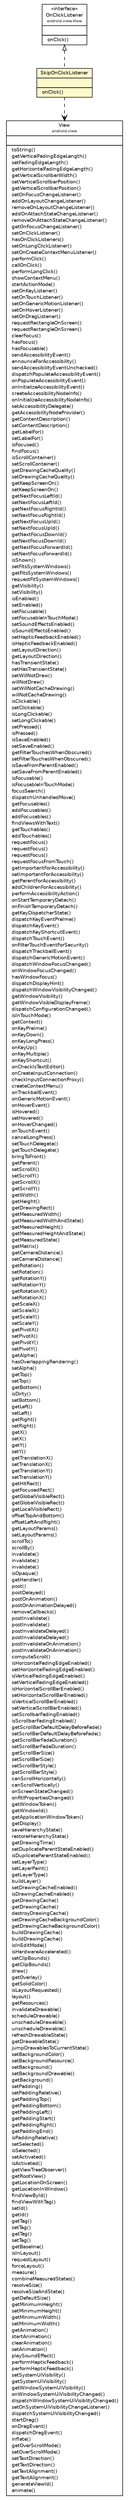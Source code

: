 #!/usr/local/bin/dot
#
# Class diagram 
# Generated by UMLGraph version 5.2 (http://www.umlgraph.org/)
#

digraph G {
	edge [fontname="Helvetica",fontsize=10,labelfontname="Helvetica",labelfontsize=10];
	node [fontname="Helvetica",fontsize=10,shape=plaintext];
	nodesep=0.25;
	ranksep=0.5;
	// com.heyzap.sdk.PreMarketDialog.SkipOnClickListener
	c1065 [label=<<table title="com.heyzap.sdk.PreMarketDialog.SkipOnClickListener" border="0" cellborder="1" cellspacing="0" cellpadding="2" port="p" bgcolor="lemonChiffon" href="./PreMarketDialog.SkipOnClickListener.html">
		<tr><td><table border="0" cellspacing="0" cellpadding="1">
<tr><td align="center" balign="center"> SkipOnClickListener </td></tr>
		</table></td></tr>
		<tr><td><table border="0" cellspacing="0" cellpadding="1">
<tr><td align="left" balign="left">  </td></tr>
		</table></td></tr>
		<tr><td><table border="0" cellspacing="0" cellpadding="1">
<tr><td align="left" balign="left">  onClick() </td></tr>
		</table></td></tr>
		</table>>, fontname="Helvetica", fontcolor="black", fontsize=9.0];
	//com.heyzap.sdk.PreMarketDialog.SkipOnClickListener implements android.view.View.OnClickListener
	c1153:p -> c1065:p [dir=back,arrowtail=empty,style=dashed];
	// com.heyzap.sdk.PreMarketDialog.SkipOnClickListener DEPEND android.view.View
	c1065:p -> c1154:p [taillabel="", label="", headlabel="", fontname="Helvetica", fontcolor="black", fontsize=10.0, color="black", arrowhead=open, style=dashed];
	// android.view.View
	c1154 [label=<<table title="android.view.View" border="0" cellborder="1" cellspacing="0" cellpadding="2" port="p" href="http://java.sun.com/j2se/1.4.2/docs/api/android/view/View.html">
		<tr><td><table border="0" cellspacing="0" cellpadding="1">
<tr><td align="center" balign="center"> View </td></tr>
<tr><td align="center" balign="center"><font point-size="7.0"> android.view </font></td></tr>
		</table></td></tr>
		<tr><td><table border="0" cellspacing="0" cellpadding="1">
<tr><td align="left" balign="left">  </td></tr>
		</table></td></tr>
		<tr><td><table border="0" cellspacing="0" cellpadding="1">
<tr><td align="left" balign="left">  toString() </td></tr>
<tr><td align="left" balign="left">  getVerticalFadingEdgeLength() </td></tr>
<tr><td align="left" balign="left">  setFadingEdgeLength() </td></tr>
<tr><td align="left" balign="left">  getHorizontalFadingEdgeLength() </td></tr>
<tr><td align="left" balign="left">  getVerticalScrollbarWidth() </td></tr>
<tr><td align="left" balign="left">  setVerticalScrollbarPosition() </td></tr>
<tr><td align="left" balign="left">  getVerticalScrollbarPosition() </td></tr>
<tr><td align="left" balign="left">  setOnFocusChangeListener() </td></tr>
<tr><td align="left" balign="left">  addOnLayoutChangeListener() </td></tr>
<tr><td align="left" balign="left">  removeOnLayoutChangeListener() </td></tr>
<tr><td align="left" balign="left">  addOnAttachStateChangeListener() </td></tr>
<tr><td align="left" balign="left">  removeOnAttachStateChangeListener() </td></tr>
<tr><td align="left" balign="left">  getOnFocusChangeListener() </td></tr>
<tr><td align="left" balign="left">  setOnClickListener() </td></tr>
<tr><td align="left" balign="left">  hasOnClickListeners() </td></tr>
<tr><td align="left" balign="left">  setOnLongClickListener() </td></tr>
<tr><td align="left" balign="left">  setOnCreateContextMenuListener() </td></tr>
<tr><td align="left" balign="left">  performClick() </td></tr>
<tr><td align="left" balign="left">  callOnClick() </td></tr>
<tr><td align="left" balign="left">  performLongClick() </td></tr>
<tr><td align="left" balign="left">  showContextMenu() </td></tr>
<tr><td align="left" balign="left">  startActionMode() </td></tr>
<tr><td align="left" balign="left">  setOnKeyListener() </td></tr>
<tr><td align="left" balign="left">  setOnTouchListener() </td></tr>
<tr><td align="left" balign="left">  setOnGenericMotionListener() </td></tr>
<tr><td align="left" balign="left">  setOnHoverListener() </td></tr>
<tr><td align="left" balign="left">  setOnDragListener() </td></tr>
<tr><td align="left" balign="left">  requestRectangleOnScreen() </td></tr>
<tr><td align="left" balign="left">  requestRectangleOnScreen() </td></tr>
<tr><td align="left" balign="left">  clearFocus() </td></tr>
<tr><td align="left" balign="left">  hasFocus() </td></tr>
<tr><td align="left" balign="left">  hasFocusable() </td></tr>
<tr><td align="left" balign="left">  sendAccessibilityEvent() </td></tr>
<tr><td align="left" balign="left">  announceForAccessibility() </td></tr>
<tr><td align="left" balign="left">  sendAccessibilityEventUnchecked() </td></tr>
<tr><td align="left" balign="left">  dispatchPopulateAccessibilityEvent() </td></tr>
<tr><td align="left" balign="left">  onPopulateAccessibilityEvent() </td></tr>
<tr><td align="left" balign="left">  onInitializeAccessibilityEvent() </td></tr>
<tr><td align="left" balign="left">  createAccessibilityNodeInfo() </td></tr>
<tr><td align="left" balign="left">  onInitializeAccessibilityNodeInfo() </td></tr>
<tr><td align="left" balign="left">  setAccessibilityDelegate() </td></tr>
<tr><td align="left" balign="left">  getAccessibilityNodeProvider() </td></tr>
<tr><td align="left" balign="left">  getContentDescription() </td></tr>
<tr><td align="left" balign="left">  setContentDescription() </td></tr>
<tr><td align="left" balign="left">  getLabelFor() </td></tr>
<tr><td align="left" balign="left">  setLabelFor() </td></tr>
<tr><td align="left" balign="left">  isFocused() </td></tr>
<tr><td align="left" balign="left">  findFocus() </td></tr>
<tr><td align="left" balign="left">  isScrollContainer() </td></tr>
<tr><td align="left" balign="left">  setScrollContainer() </td></tr>
<tr><td align="left" balign="left">  getDrawingCacheQuality() </td></tr>
<tr><td align="left" balign="left">  setDrawingCacheQuality() </td></tr>
<tr><td align="left" balign="left">  getKeepScreenOn() </td></tr>
<tr><td align="left" balign="left">  setKeepScreenOn() </td></tr>
<tr><td align="left" balign="left">  getNextFocusLeftId() </td></tr>
<tr><td align="left" balign="left">  setNextFocusLeftId() </td></tr>
<tr><td align="left" balign="left">  getNextFocusRightId() </td></tr>
<tr><td align="left" balign="left">  setNextFocusRightId() </td></tr>
<tr><td align="left" balign="left">  getNextFocusUpId() </td></tr>
<tr><td align="left" balign="left">  setNextFocusUpId() </td></tr>
<tr><td align="left" balign="left">  getNextFocusDownId() </td></tr>
<tr><td align="left" balign="left">  setNextFocusDownId() </td></tr>
<tr><td align="left" balign="left">  getNextFocusForwardId() </td></tr>
<tr><td align="left" balign="left">  setNextFocusForwardId() </td></tr>
<tr><td align="left" balign="left">  isShown() </td></tr>
<tr><td align="left" balign="left">  setFitsSystemWindows() </td></tr>
<tr><td align="left" balign="left">  getFitsSystemWindows() </td></tr>
<tr><td align="left" balign="left">  requestFitSystemWindows() </td></tr>
<tr><td align="left" balign="left">  getVisibility() </td></tr>
<tr><td align="left" balign="left">  setVisibility() </td></tr>
<tr><td align="left" balign="left">  isEnabled() </td></tr>
<tr><td align="left" balign="left">  setEnabled() </td></tr>
<tr><td align="left" balign="left">  setFocusable() </td></tr>
<tr><td align="left" balign="left">  setFocusableInTouchMode() </td></tr>
<tr><td align="left" balign="left">  setSoundEffectsEnabled() </td></tr>
<tr><td align="left" balign="left">  isSoundEffectsEnabled() </td></tr>
<tr><td align="left" balign="left">  setHapticFeedbackEnabled() </td></tr>
<tr><td align="left" balign="left">  isHapticFeedbackEnabled() </td></tr>
<tr><td align="left" balign="left">  setLayoutDirection() </td></tr>
<tr><td align="left" balign="left">  getLayoutDirection() </td></tr>
<tr><td align="left" balign="left">  hasTransientState() </td></tr>
<tr><td align="left" balign="left">  setHasTransientState() </td></tr>
<tr><td align="left" balign="left">  setWillNotDraw() </td></tr>
<tr><td align="left" balign="left">  willNotDraw() </td></tr>
<tr><td align="left" balign="left">  setWillNotCacheDrawing() </td></tr>
<tr><td align="left" balign="left">  willNotCacheDrawing() </td></tr>
<tr><td align="left" balign="left">  isClickable() </td></tr>
<tr><td align="left" balign="left">  setClickable() </td></tr>
<tr><td align="left" balign="left">  isLongClickable() </td></tr>
<tr><td align="left" balign="left">  setLongClickable() </td></tr>
<tr><td align="left" balign="left">  setPressed() </td></tr>
<tr><td align="left" balign="left">  isPressed() </td></tr>
<tr><td align="left" balign="left">  isSaveEnabled() </td></tr>
<tr><td align="left" balign="left">  setSaveEnabled() </td></tr>
<tr><td align="left" balign="left">  getFilterTouchesWhenObscured() </td></tr>
<tr><td align="left" balign="left">  setFilterTouchesWhenObscured() </td></tr>
<tr><td align="left" balign="left">  isSaveFromParentEnabled() </td></tr>
<tr><td align="left" balign="left">  setSaveFromParentEnabled() </td></tr>
<tr><td align="left" balign="left">  isFocusable() </td></tr>
<tr><td align="left" balign="left">  isFocusableInTouchMode() </td></tr>
<tr><td align="left" balign="left">  focusSearch() </td></tr>
<tr><td align="left" balign="left">  dispatchUnhandledMove() </td></tr>
<tr><td align="left" balign="left">  getFocusables() </td></tr>
<tr><td align="left" balign="left">  addFocusables() </td></tr>
<tr><td align="left" balign="left">  addFocusables() </td></tr>
<tr><td align="left" balign="left">  findViewsWithText() </td></tr>
<tr><td align="left" balign="left">  getTouchables() </td></tr>
<tr><td align="left" balign="left">  addTouchables() </td></tr>
<tr><td align="left" balign="left">  requestFocus() </td></tr>
<tr><td align="left" balign="left">  requestFocus() </td></tr>
<tr><td align="left" balign="left">  requestFocus() </td></tr>
<tr><td align="left" balign="left">  requestFocusFromTouch() </td></tr>
<tr><td align="left" balign="left">  getImportantForAccessibility() </td></tr>
<tr><td align="left" balign="left">  setImportantForAccessibility() </td></tr>
<tr><td align="left" balign="left">  getParentForAccessibility() </td></tr>
<tr><td align="left" balign="left">  addChildrenForAccessibility() </td></tr>
<tr><td align="left" balign="left">  performAccessibilityAction() </td></tr>
<tr><td align="left" balign="left">  onStartTemporaryDetach() </td></tr>
<tr><td align="left" balign="left">  onFinishTemporaryDetach() </td></tr>
<tr><td align="left" balign="left">  getKeyDispatcherState() </td></tr>
<tr><td align="left" balign="left">  dispatchKeyEventPreIme() </td></tr>
<tr><td align="left" balign="left">  dispatchKeyEvent() </td></tr>
<tr><td align="left" balign="left">  dispatchKeyShortcutEvent() </td></tr>
<tr><td align="left" balign="left">  dispatchTouchEvent() </td></tr>
<tr><td align="left" balign="left">  onFilterTouchEventForSecurity() </td></tr>
<tr><td align="left" balign="left">  dispatchTrackballEvent() </td></tr>
<tr><td align="left" balign="left">  dispatchGenericMotionEvent() </td></tr>
<tr><td align="left" balign="left">  dispatchWindowFocusChanged() </td></tr>
<tr><td align="left" balign="left">  onWindowFocusChanged() </td></tr>
<tr><td align="left" balign="left">  hasWindowFocus() </td></tr>
<tr><td align="left" balign="left">  dispatchDisplayHint() </td></tr>
<tr><td align="left" balign="left">  dispatchWindowVisibilityChanged() </td></tr>
<tr><td align="left" balign="left">  getWindowVisibility() </td></tr>
<tr><td align="left" balign="left">  getWindowVisibleDisplayFrame() </td></tr>
<tr><td align="left" balign="left">  dispatchConfigurationChanged() </td></tr>
<tr><td align="left" balign="left">  isInTouchMode() </td></tr>
<tr><td align="left" balign="left">  getContext() </td></tr>
<tr><td align="left" balign="left">  onKeyPreIme() </td></tr>
<tr><td align="left" balign="left">  onKeyDown() </td></tr>
<tr><td align="left" balign="left">  onKeyLongPress() </td></tr>
<tr><td align="left" balign="left">  onKeyUp() </td></tr>
<tr><td align="left" balign="left">  onKeyMultiple() </td></tr>
<tr><td align="left" balign="left">  onKeyShortcut() </td></tr>
<tr><td align="left" balign="left">  onCheckIsTextEditor() </td></tr>
<tr><td align="left" balign="left">  onCreateInputConnection() </td></tr>
<tr><td align="left" balign="left">  checkInputConnectionProxy() </td></tr>
<tr><td align="left" balign="left">  createContextMenu() </td></tr>
<tr><td align="left" balign="left">  onTrackballEvent() </td></tr>
<tr><td align="left" balign="left">  onGenericMotionEvent() </td></tr>
<tr><td align="left" balign="left">  onHoverEvent() </td></tr>
<tr><td align="left" balign="left">  isHovered() </td></tr>
<tr><td align="left" balign="left">  setHovered() </td></tr>
<tr><td align="left" balign="left">  onHoverChanged() </td></tr>
<tr><td align="left" balign="left">  onTouchEvent() </td></tr>
<tr><td align="left" balign="left">  cancelLongPress() </td></tr>
<tr><td align="left" balign="left">  setTouchDelegate() </td></tr>
<tr><td align="left" balign="left">  getTouchDelegate() </td></tr>
<tr><td align="left" balign="left">  bringToFront() </td></tr>
<tr><td align="left" balign="left">  getParent() </td></tr>
<tr><td align="left" balign="left">  setScrollX() </td></tr>
<tr><td align="left" balign="left">  setScrollY() </td></tr>
<tr><td align="left" balign="left">  getScrollX() </td></tr>
<tr><td align="left" balign="left">  getScrollY() </td></tr>
<tr><td align="left" balign="left">  getWidth() </td></tr>
<tr><td align="left" balign="left">  getHeight() </td></tr>
<tr><td align="left" balign="left">  getDrawingRect() </td></tr>
<tr><td align="left" balign="left">  getMeasuredWidth() </td></tr>
<tr><td align="left" balign="left">  getMeasuredWidthAndState() </td></tr>
<tr><td align="left" balign="left">  getMeasuredHeight() </td></tr>
<tr><td align="left" balign="left">  getMeasuredHeightAndState() </td></tr>
<tr><td align="left" balign="left">  getMeasuredState() </td></tr>
<tr><td align="left" balign="left">  getMatrix() </td></tr>
<tr><td align="left" balign="left">  getCameraDistance() </td></tr>
<tr><td align="left" balign="left">  setCameraDistance() </td></tr>
<tr><td align="left" balign="left">  getRotation() </td></tr>
<tr><td align="left" balign="left">  setRotation() </td></tr>
<tr><td align="left" balign="left">  getRotationY() </td></tr>
<tr><td align="left" balign="left">  setRotationY() </td></tr>
<tr><td align="left" balign="left">  getRotationX() </td></tr>
<tr><td align="left" balign="left">  setRotationX() </td></tr>
<tr><td align="left" balign="left">  getScaleX() </td></tr>
<tr><td align="left" balign="left">  setScaleX() </td></tr>
<tr><td align="left" balign="left">  getScaleY() </td></tr>
<tr><td align="left" balign="left">  setScaleY() </td></tr>
<tr><td align="left" balign="left">  getPivotX() </td></tr>
<tr><td align="left" balign="left">  setPivotX() </td></tr>
<tr><td align="left" balign="left">  getPivotY() </td></tr>
<tr><td align="left" balign="left">  setPivotY() </td></tr>
<tr><td align="left" balign="left">  getAlpha() </td></tr>
<tr><td align="left" balign="left">  hasOverlappingRendering() </td></tr>
<tr><td align="left" balign="left">  setAlpha() </td></tr>
<tr><td align="left" balign="left">  getTop() </td></tr>
<tr><td align="left" balign="left">  setTop() </td></tr>
<tr><td align="left" balign="left">  getBottom() </td></tr>
<tr><td align="left" balign="left">  isDirty() </td></tr>
<tr><td align="left" balign="left">  setBottom() </td></tr>
<tr><td align="left" balign="left">  getLeft() </td></tr>
<tr><td align="left" balign="left">  setLeft() </td></tr>
<tr><td align="left" balign="left">  getRight() </td></tr>
<tr><td align="left" balign="left">  setRight() </td></tr>
<tr><td align="left" balign="left">  getX() </td></tr>
<tr><td align="left" balign="left">  setX() </td></tr>
<tr><td align="left" balign="left">  getY() </td></tr>
<tr><td align="left" balign="left">  setY() </td></tr>
<tr><td align="left" balign="left">  getTranslationX() </td></tr>
<tr><td align="left" balign="left">  setTranslationX() </td></tr>
<tr><td align="left" balign="left">  getTranslationY() </td></tr>
<tr><td align="left" balign="left">  setTranslationY() </td></tr>
<tr><td align="left" balign="left">  getHitRect() </td></tr>
<tr><td align="left" balign="left">  getFocusedRect() </td></tr>
<tr><td align="left" balign="left">  getGlobalVisibleRect() </td></tr>
<tr><td align="left" balign="left">  getGlobalVisibleRect() </td></tr>
<tr><td align="left" balign="left">  getLocalVisibleRect() </td></tr>
<tr><td align="left" balign="left">  offsetTopAndBottom() </td></tr>
<tr><td align="left" balign="left">  offsetLeftAndRight() </td></tr>
<tr><td align="left" balign="left">  getLayoutParams() </td></tr>
<tr><td align="left" balign="left">  setLayoutParams() </td></tr>
<tr><td align="left" balign="left">  scrollTo() </td></tr>
<tr><td align="left" balign="left">  scrollBy() </td></tr>
<tr><td align="left" balign="left">  invalidate() </td></tr>
<tr><td align="left" balign="left">  invalidate() </td></tr>
<tr><td align="left" balign="left">  invalidate() </td></tr>
<tr><td align="left" balign="left">  isOpaque() </td></tr>
<tr><td align="left" balign="left">  getHandler() </td></tr>
<tr><td align="left" balign="left">  post() </td></tr>
<tr><td align="left" balign="left">  postDelayed() </td></tr>
<tr><td align="left" balign="left">  postOnAnimation() </td></tr>
<tr><td align="left" balign="left">  postOnAnimationDelayed() </td></tr>
<tr><td align="left" balign="left">  removeCallbacks() </td></tr>
<tr><td align="left" balign="left">  postInvalidate() </td></tr>
<tr><td align="left" balign="left">  postInvalidate() </td></tr>
<tr><td align="left" balign="left">  postInvalidateDelayed() </td></tr>
<tr><td align="left" balign="left">  postInvalidateDelayed() </td></tr>
<tr><td align="left" balign="left">  postInvalidateOnAnimation() </td></tr>
<tr><td align="left" balign="left">  postInvalidateOnAnimation() </td></tr>
<tr><td align="left" balign="left">  computeScroll() </td></tr>
<tr><td align="left" balign="left">  isHorizontalFadingEdgeEnabled() </td></tr>
<tr><td align="left" balign="left">  setHorizontalFadingEdgeEnabled() </td></tr>
<tr><td align="left" balign="left">  isVerticalFadingEdgeEnabled() </td></tr>
<tr><td align="left" balign="left">  setVerticalFadingEdgeEnabled() </td></tr>
<tr><td align="left" balign="left">  isHorizontalScrollBarEnabled() </td></tr>
<tr><td align="left" balign="left">  setHorizontalScrollBarEnabled() </td></tr>
<tr><td align="left" balign="left">  isVerticalScrollBarEnabled() </td></tr>
<tr><td align="left" balign="left">  setVerticalScrollBarEnabled() </td></tr>
<tr><td align="left" balign="left">  setScrollbarFadingEnabled() </td></tr>
<tr><td align="left" balign="left">  isScrollbarFadingEnabled() </td></tr>
<tr><td align="left" balign="left">  getScrollBarDefaultDelayBeforeFade() </td></tr>
<tr><td align="left" balign="left">  setScrollBarDefaultDelayBeforeFade() </td></tr>
<tr><td align="left" balign="left">  getScrollBarFadeDuration() </td></tr>
<tr><td align="left" balign="left">  setScrollBarFadeDuration() </td></tr>
<tr><td align="left" balign="left">  getScrollBarSize() </td></tr>
<tr><td align="left" balign="left">  setScrollBarSize() </td></tr>
<tr><td align="left" balign="left">  setScrollBarStyle() </td></tr>
<tr><td align="left" balign="left">  getScrollBarStyle() </td></tr>
<tr><td align="left" balign="left">  canScrollHorizontally() </td></tr>
<tr><td align="left" balign="left">  canScrollVertically() </td></tr>
<tr><td align="left" balign="left">  onScreenStateChanged() </td></tr>
<tr><td align="left" balign="left">  onRtlPropertiesChanged() </td></tr>
<tr><td align="left" balign="left">  getWindowToken() </td></tr>
<tr><td align="left" balign="left">  getWindowId() </td></tr>
<tr><td align="left" balign="left">  getApplicationWindowToken() </td></tr>
<tr><td align="left" balign="left">  getDisplay() </td></tr>
<tr><td align="left" balign="left">  saveHierarchyState() </td></tr>
<tr><td align="left" balign="left">  restoreHierarchyState() </td></tr>
<tr><td align="left" balign="left">  getDrawingTime() </td></tr>
<tr><td align="left" balign="left">  setDuplicateParentStateEnabled() </td></tr>
<tr><td align="left" balign="left">  isDuplicateParentStateEnabled() </td></tr>
<tr><td align="left" balign="left">  setLayerType() </td></tr>
<tr><td align="left" balign="left">  setLayerPaint() </td></tr>
<tr><td align="left" balign="left">  getLayerType() </td></tr>
<tr><td align="left" balign="left">  buildLayer() </td></tr>
<tr><td align="left" balign="left">  setDrawingCacheEnabled() </td></tr>
<tr><td align="left" balign="left">  isDrawingCacheEnabled() </td></tr>
<tr><td align="left" balign="left">  getDrawingCache() </td></tr>
<tr><td align="left" balign="left">  getDrawingCache() </td></tr>
<tr><td align="left" balign="left">  destroyDrawingCache() </td></tr>
<tr><td align="left" balign="left">  setDrawingCacheBackgroundColor() </td></tr>
<tr><td align="left" balign="left">  getDrawingCacheBackgroundColor() </td></tr>
<tr><td align="left" balign="left">  buildDrawingCache() </td></tr>
<tr><td align="left" balign="left">  buildDrawingCache() </td></tr>
<tr><td align="left" balign="left">  isInEditMode() </td></tr>
<tr><td align="left" balign="left">  isHardwareAccelerated() </td></tr>
<tr><td align="left" balign="left">  setClipBounds() </td></tr>
<tr><td align="left" balign="left">  getClipBounds() </td></tr>
<tr><td align="left" balign="left">  draw() </td></tr>
<tr><td align="left" balign="left">  getOverlay() </td></tr>
<tr><td align="left" balign="left">  getSolidColor() </td></tr>
<tr><td align="left" balign="left">  isLayoutRequested() </td></tr>
<tr><td align="left" balign="left">  layout() </td></tr>
<tr><td align="left" balign="left">  getResources() </td></tr>
<tr><td align="left" balign="left">  invalidateDrawable() </td></tr>
<tr><td align="left" balign="left">  scheduleDrawable() </td></tr>
<tr><td align="left" balign="left">  unscheduleDrawable() </td></tr>
<tr><td align="left" balign="left">  unscheduleDrawable() </td></tr>
<tr><td align="left" balign="left">  refreshDrawableState() </td></tr>
<tr><td align="left" balign="left">  getDrawableState() </td></tr>
<tr><td align="left" balign="left">  jumpDrawablesToCurrentState() </td></tr>
<tr><td align="left" balign="left">  setBackgroundColor() </td></tr>
<tr><td align="left" balign="left">  setBackgroundResource() </td></tr>
<tr><td align="left" balign="left">  setBackground() </td></tr>
<tr><td align="left" balign="left">  setBackgroundDrawable() </td></tr>
<tr><td align="left" balign="left">  getBackground() </td></tr>
<tr><td align="left" balign="left">  setPadding() </td></tr>
<tr><td align="left" balign="left">  setPaddingRelative() </td></tr>
<tr><td align="left" balign="left">  getPaddingTop() </td></tr>
<tr><td align="left" balign="left">  getPaddingBottom() </td></tr>
<tr><td align="left" balign="left">  getPaddingLeft() </td></tr>
<tr><td align="left" balign="left">  getPaddingStart() </td></tr>
<tr><td align="left" balign="left">  getPaddingRight() </td></tr>
<tr><td align="left" balign="left">  getPaddingEnd() </td></tr>
<tr><td align="left" balign="left">  isPaddingRelative() </td></tr>
<tr><td align="left" balign="left">  setSelected() </td></tr>
<tr><td align="left" balign="left">  isSelected() </td></tr>
<tr><td align="left" balign="left">  setActivated() </td></tr>
<tr><td align="left" balign="left">  isActivated() </td></tr>
<tr><td align="left" balign="left">  getViewTreeObserver() </td></tr>
<tr><td align="left" balign="left">  getRootView() </td></tr>
<tr><td align="left" balign="left">  getLocationOnScreen() </td></tr>
<tr><td align="left" balign="left">  getLocationInWindow() </td></tr>
<tr><td align="left" balign="left">  findViewById() </td></tr>
<tr><td align="left" balign="left">  findViewWithTag() </td></tr>
<tr><td align="left" balign="left">  setId() </td></tr>
<tr><td align="left" balign="left">  getId() </td></tr>
<tr><td align="left" balign="left">  getTag() </td></tr>
<tr><td align="left" balign="left">  setTag() </td></tr>
<tr><td align="left" balign="left">  getTag() </td></tr>
<tr><td align="left" balign="left">  setTag() </td></tr>
<tr><td align="left" balign="left">  getBaseline() </td></tr>
<tr><td align="left" balign="left">  isInLayout() </td></tr>
<tr><td align="left" balign="left">  requestLayout() </td></tr>
<tr><td align="left" balign="left">  forceLayout() </td></tr>
<tr><td align="left" balign="left">  measure() </td></tr>
<tr><td align="left" balign="left">  combineMeasuredStates() </td></tr>
<tr><td align="left" balign="left">  resolveSize() </td></tr>
<tr><td align="left" balign="left">  resolveSizeAndState() </td></tr>
<tr><td align="left" balign="left">  getDefaultSize() </td></tr>
<tr><td align="left" balign="left">  getMinimumHeight() </td></tr>
<tr><td align="left" balign="left">  setMinimumHeight() </td></tr>
<tr><td align="left" balign="left">  getMinimumWidth() </td></tr>
<tr><td align="left" balign="left">  setMinimumWidth() </td></tr>
<tr><td align="left" balign="left">  getAnimation() </td></tr>
<tr><td align="left" balign="left">  startAnimation() </td></tr>
<tr><td align="left" balign="left">  clearAnimation() </td></tr>
<tr><td align="left" balign="left">  setAnimation() </td></tr>
<tr><td align="left" balign="left">  playSoundEffect() </td></tr>
<tr><td align="left" balign="left">  performHapticFeedback() </td></tr>
<tr><td align="left" balign="left">  performHapticFeedback() </td></tr>
<tr><td align="left" balign="left">  setSystemUiVisibility() </td></tr>
<tr><td align="left" balign="left">  getSystemUiVisibility() </td></tr>
<tr><td align="left" balign="left">  getWindowSystemUiVisibility() </td></tr>
<tr><td align="left" balign="left">  onWindowSystemUiVisibilityChanged() </td></tr>
<tr><td align="left" balign="left">  dispatchWindowSystemUiVisiblityChanged() </td></tr>
<tr><td align="left" balign="left">  setOnSystemUiVisibilityChangeListener() </td></tr>
<tr><td align="left" balign="left">  dispatchSystemUiVisibilityChanged() </td></tr>
<tr><td align="left" balign="left">  startDrag() </td></tr>
<tr><td align="left" balign="left">  onDragEvent() </td></tr>
<tr><td align="left" balign="left">  dispatchDragEvent() </td></tr>
<tr><td align="left" balign="left">  inflate() </td></tr>
<tr><td align="left" balign="left">  getOverScrollMode() </td></tr>
<tr><td align="left" balign="left">  setOverScrollMode() </td></tr>
<tr><td align="left" balign="left">  setTextDirection() </td></tr>
<tr><td align="left" balign="left">  getTextDirection() </td></tr>
<tr><td align="left" balign="left">  setTextAlignment() </td></tr>
<tr><td align="left" balign="left">  getTextAlignment() </td></tr>
<tr><td align="left" balign="left">  generateViewId() </td></tr>
<tr><td align="left" balign="left">  animate() </td></tr>
		</table></td></tr>
		</table>>, fontname="Helvetica", fontcolor="black", fontsize=9.0];
	// android.view.View.OnClickListener
	c1153 [label=<<table title="android.view.View.OnClickListener" border="0" cellborder="1" cellspacing="0" cellpadding="2" port="p" href="http://java.sun.com/j2se/1.4.2/docs/api/android/view/View/OnClickListener.html">
		<tr><td><table border="0" cellspacing="0" cellpadding="1">
<tr><td align="center" balign="center"> &#171;interface&#187; </td></tr>
<tr><td align="center" balign="center"> OnClickListener </td></tr>
<tr><td align="center" balign="center"><font point-size="7.0"> android.view.View </font></td></tr>
		</table></td></tr>
		<tr><td><table border="0" cellspacing="0" cellpadding="1">
<tr><td align="left" balign="left">  </td></tr>
		</table></td></tr>
		<tr><td><table border="0" cellspacing="0" cellpadding="1">
<tr><td align="left" balign="left">  onClick() </td></tr>
		</table></td></tr>
		</table>>, fontname="Helvetica", fontcolor="black", fontsize=9.0];
}

